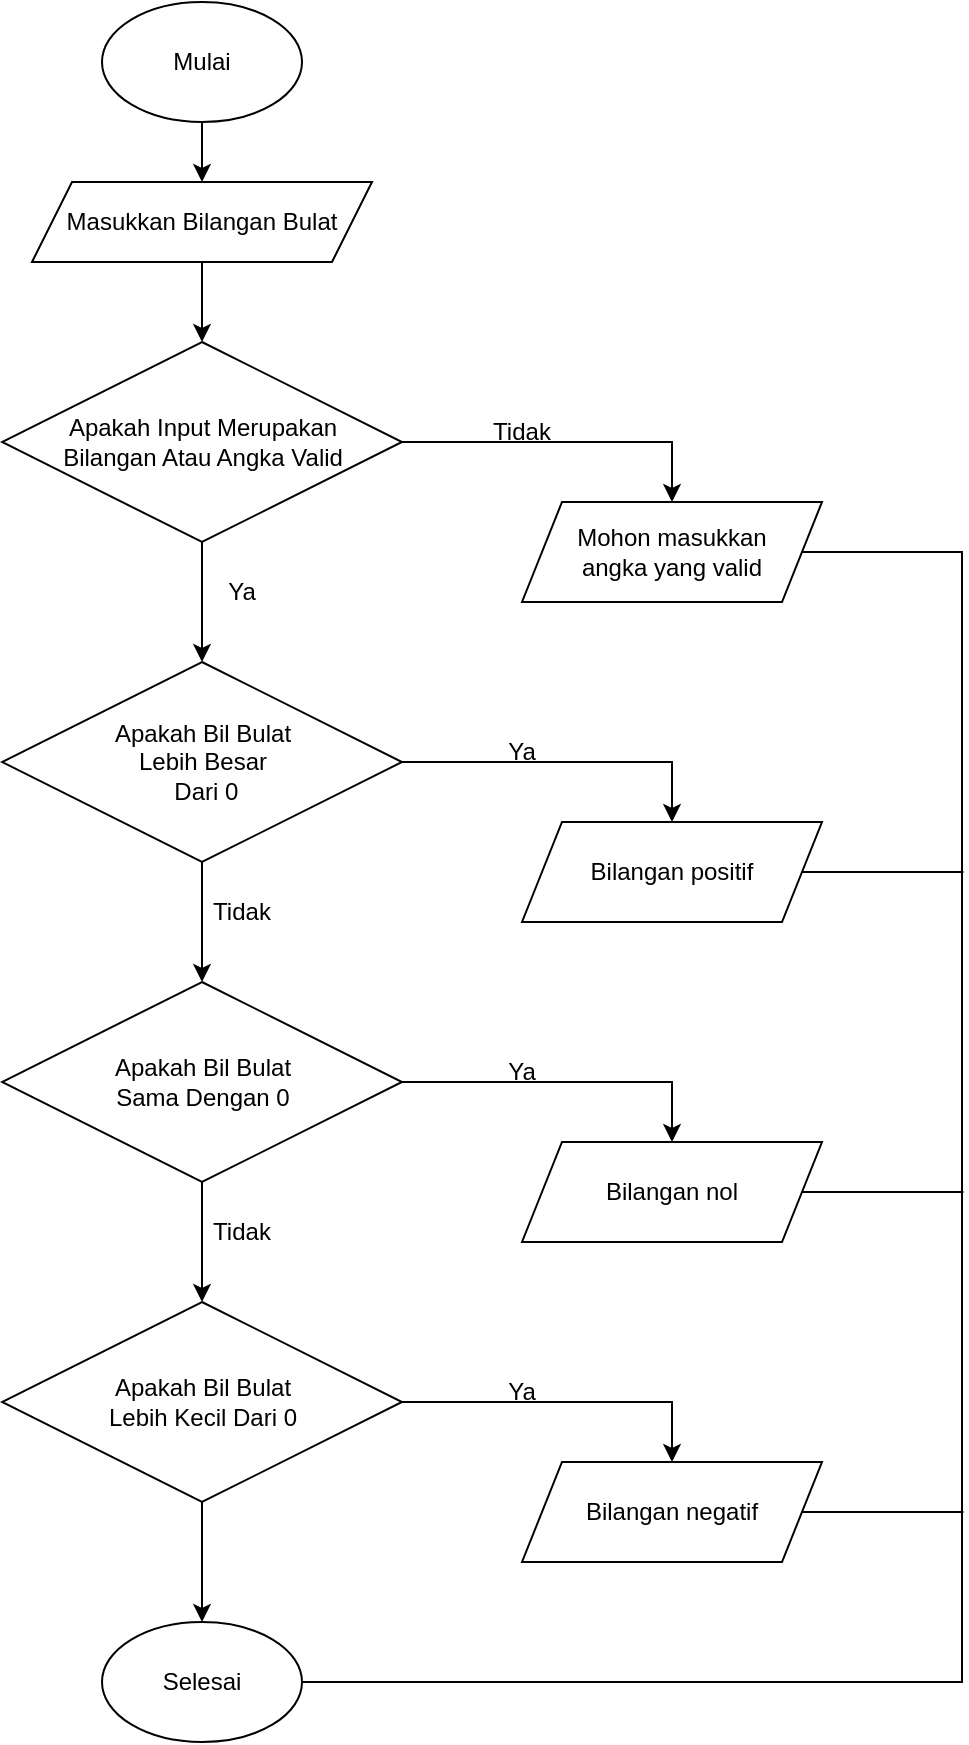 <mxfile version="21.7.1" type="device">
  <diagram name="Page-1" id="_T8QraHtvLAINN_CJiGE">
    <mxGraphModel dx="874" dy="456" grid="1" gridSize="10" guides="1" tooltips="1" connect="1" arrows="1" fold="1" page="1" pageScale="1" pageWidth="850" pageHeight="1100" math="0" shadow="0">
      <root>
        <mxCell id="0" />
        <mxCell id="1" parent="0" />
        <mxCell id="Muv3UljZpu9EiJ51t89Q-1" value="Mulai" style="ellipse;whiteSpace=wrap;html=1;" vertex="1" parent="1">
          <mxGeometry x="330" y="10" width="100" height="60" as="geometry" />
        </mxCell>
        <mxCell id="Muv3UljZpu9EiJ51t89Q-3" value="Masukkan Bilangan Bulat" style="shape=parallelogram;perimeter=parallelogramPerimeter;whiteSpace=wrap;html=1;fixedSize=1;" vertex="1" parent="1">
          <mxGeometry x="295" y="100" width="170" height="40" as="geometry" />
        </mxCell>
        <mxCell id="Muv3UljZpu9EiJ51t89Q-6" value="" style="endArrow=classic;html=1;rounded=0;exitX=0.5;exitY=1;exitDx=0;exitDy=0;entryX=0.5;entryY=0;entryDx=0;entryDy=0;" edge="1" parent="1" source="Muv3UljZpu9EiJ51t89Q-1" target="Muv3UljZpu9EiJ51t89Q-3">
          <mxGeometry width="50" height="50" relative="1" as="geometry">
            <mxPoint x="410" y="100" as="sourcePoint" />
            <mxPoint x="460" y="50" as="targetPoint" />
          </mxGeometry>
        </mxCell>
        <mxCell id="Muv3UljZpu9EiJ51t89Q-10" value="" style="endArrow=classic;html=1;rounded=0;exitX=0.5;exitY=1;exitDx=0;exitDy=0;" edge="1" parent="1" source="Muv3UljZpu9EiJ51t89Q-3">
          <mxGeometry width="50" height="50" relative="1" as="geometry">
            <mxPoint x="410" y="220" as="sourcePoint" />
            <mxPoint x="380" y="180" as="targetPoint" />
          </mxGeometry>
        </mxCell>
        <mxCell id="Muv3UljZpu9EiJ51t89Q-12" value="Apakah Input Merupakan &lt;br&gt;Bilangan Atau Angka Valid" style="rhombus;html=1;verticalAlign=middle;" vertex="1" parent="1">
          <mxGeometry x="280" y="180" width="200" height="100" as="geometry" />
        </mxCell>
        <mxCell id="Muv3UljZpu9EiJ51t89Q-13" value="" style="endArrow=classic;html=1;rounded=0;exitX=1;exitY=0.5;exitDx=0;exitDy=0;edgeStyle=elbowEdgeStyle;elbow=vertical;entryX=0.5;entryY=0;entryDx=0;entryDy=0;" edge="1" parent="1" source="Muv3UljZpu9EiJ51t89Q-12" target="Muv3UljZpu9EiJ51t89Q-14">
          <mxGeometry width="50" height="50" relative="1" as="geometry">
            <mxPoint x="490" y="210" as="sourcePoint" />
            <mxPoint x="620" y="230" as="targetPoint" />
            <Array as="points">
              <mxPoint x="550" y="230" />
            </Array>
          </mxGeometry>
        </mxCell>
        <mxCell id="Muv3UljZpu9EiJ51t89Q-14" value="Mohon masukkan&lt;br&gt;angka yang valid" style="shape=parallelogram;perimeter=parallelogramPerimeter;whiteSpace=wrap;html=1;fixedSize=1;" vertex="1" parent="1">
          <mxGeometry x="540" y="260" width="150" height="50" as="geometry" />
        </mxCell>
        <mxCell id="Muv3UljZpu9EiJ51t89Q-15" value="Tidak" style="text;strokeColor=none;align=center;fillColor=none;html=1;verticalAlign=middle;whiteSpace=wrap;rounded=0;" vertex="1" parent="1">
          <mxGeometry x="510" y="210" width="60" height="30" as="geometry" />
        </mxCell>
        <mxCell id="Muv3UljZpu9EiJ51t89Q-16" value="" style="endArrow=classic;html=1;rounded=0;exitX=0.5;exitY=1;exitDx=0;exitDy=0;entryX=0.5;entryY=0;entryDx=0;entryDy=0;" edge="1" parent="1" source="Muv3UljZpu9EiJ51t89Q-12" target="Muv3UljZpu9EiJ51t89Q-17">
          <mxGeometry width="50" height="50" relative="1" as="geometry">
            <mxPoint x="380" y="340" as="sourcePoint" />
            <mxPoint x="380" y="340" as="targetPoint" />
          </mxGeometry>
        </mxCell>
        <mxCell id="Muv3UljZpu9EiJ51t89Q-17" value="Apakah Bil Bulat&lt;br style=&quot;border-color: var(--border-color);&quot;&gt;Lebih Besar&lt;br style=&quot;border-color: var(--border-color);&quot;&gt;&amp;nbsp;Dari 0" style="rhombus;html=1;verticalAlign=middle;" vertex="1" parent="1">
          <mxGeometry x="280" y="340" width="200" height="100" as="geometry" />
        </mxCell>
        <mxCell id="Muv3UljZpu9EiJ51t89Q-18" value="" style="endArrow=classic;html=1;rounded=0;edgeStyle=elbowEdgeStyle;elbow=vertical;entryX=0.5;entryY=0;entryDx=0;entryDy=0;exitX=1;exitY=0.5;exitDx=0;exitDy=0;" edge="1" parent="1" target="Muv3UljZpu9EiJ51t89Q-19" source="Muv3UljZpu9EiJ51t89Q-17">
          <mxGeometry width="50" height="50" relative="1" as="geometry">
            <mxPoint x="490" y="400" as="sourcePoint" />
            <mxPoint x="620" y="390" as="targetPoint" />
            <Array as="points">
              <mxPoint x="550" y="390" />
            </Array>
          </mxGeometry>
        </mxCell>
        <mxCell id="Muv3UljZpu9EiJ51t89Q-19" value="Bilangan positif" style="shape=parallelogram;perimeter=parallelogramPerimeter;whiteSpace=wrap;html=1;fixedSize=1;" vertex="1" parent="1">
          <mxGeometry x="540" y="420" width="150" height="50" as="geometry" />
        </mxCell>
        <mxCell id="Muv3UljZpu9EiJ51t89Q-20" value="Ya" style="text;strokeColor=none;align=center;fillColor=none;html=1;verticalAlign=middle;whiteSpace=wrap;rounded=0;" vertex="1" parent="1">
          <mxGeometry x="510" y="370" width="60" height="30" as="geometry" />
        </mxCell>
        <mxCell id="Muv3UljZpu9EiJ51t89Q-22" value="Ya" style="text;strokeColor=none;align=center;fillColor=none;html=1;verticalAlign=middle;whiteSpace=wrap;rounded=0;" vertex="1" parent="1">
          <mxGeometry x="370" y="290" width="60" height="30" as="geometry" />
        </mxCell>
        <mxCell id="Muv3UljZpu9EiJ51t89Q-23" value="" style="endArrow=classic;html=1;rounded=0;exitX=0.5;exitY=1;exitDx=0;exitDy=0;entryX=0.5;entryY=0;entryDx=0;entryDy=0;" edge="1" parent="1">
          <mxGeometry width="50" height="50" relative="1" as="geometry">
            <mxPoint x="380" y="440" as="sourcePoint" />
            <mxPoint x="380" y="500" as="targetPoint" />
          </mxGeometry>
        </mxCell>
        <mxCell id="Muv3UljZpu9EiJ51t89Q-24" value="Tidak" style="text;strokeColor=none;align=center;fillColor=none;html=1;verticalAlign=middle;whiteSpace=wrap;rounded=0;" vertex="1" parent="1">
          <mxGeometry x="370" y="450" width="60" height="30" as="geometry" />
        </mxCell>
        <mxCell id="Muv3UljZpu9EiJ51t89Q-25" value="Apakah Bil Bulat &lt;br&gt;Sama Dengan 0" style="rhombus;html=1;verticalAlign=middle;" vertex="1" parent="1">
          <mxGeometry x="280" y="500" width="200" height="100" as="geometry" />
        </mxCell>
        <mxCell id="Muv3UljZpu9EiJ51t89Q-26" value="" style="endArrow=classic;html=1;rounded=0;edgeStyle=elbowEdgeStyle;elbow=vertical;entryX=0.5;entryY=0;entryDx=0;entryDy=0;exitX=1;exitY=0.5;exitDx=0;exitDy=0;" edge="1" parent="1" source="Muv3UljZpu9EiJ51t89Q-25" target="Muv3UljZpu9EiJ51t89Q-27">
          <mxGeometry width="50" height="50" relative="1" as="geometry">
            <mxPoint x="490" y="560" as="sourcePoint" />
            <mxPoint x="620" y="550" as="targetPoint" />
            <Array as="points">
              <mxPoint x="550" y="550" />
            </Array>
          </mxGeometry>
        </mxCell>
        <mxCell id="Muv3UljZpu9EiJ51t89Q-27" value="Bilangan nol" style="shape=parallelogram;perimeter=parallelogramPerimeter;whiteSpace=wrap;html=1;fixedSize=1;" vertex="1" parent="1">
          <mxGeometry x="540" y="580" width="150" height="50" as="geometry" />
        </mxCell>
        <mxCell id="Muv3UljZpu9EiJ51t89Q-28" value="Ya" style="text;strokeColor=none;align=center;fillColor=none;html=1;verticalAlign=middle;whiteSpace=wrap;rounded=0;" vertex="1" parent="1">
          <mxGeometry x="510" y="530" width="60" height="30" as="geometry" />
        </mxCell>
        <mxCell id="Muv3UljZpu9EiJ51t89Q-29" value="" style="endArrow=classic;html=1;rounded=0;exitX=0.5;exitY=1;exitDx=0;exitDy=0;entryX=0.5;entryY=0;entryDx=0;entryDy=0;" edge="1" parent="1">
          <mxGeometry width="50" height="50" relative="1" as="geometry">
            <mxPoint x="380" y="600" as="sourcePoint" />
            <mxPoint x="380" y="660" as="targetPoint" />
          </mxGeometry>
        </mxCell>
        <mxCell id="Muv3UljZpu9EiJ51t89Q-30" value="Tidak" style="text;strokeColor=none;align=center;fillColor=none;html=1;verticalAlign=middle;whiteSpace=wrap;rounded=0;" vertex="1" parent="1">
          <mxGeometry x="370" y="610" width="60" height="30" as="geometry" />
        </mxCell>
        <mxCell id="Muv3UljZpu9EiJ51t89Q-31" value="Apakah Bil Bulat &lt;br&gt;Lebih Kecil Dari 0" style="rhombus;html=1;verticalAlign=middle;" vertex="1" parent="1">
          <mxGeometry x="280" y="660" width="200" height="100" as="geometry" />
        </mxCell>
        <mxCell id="Muv3UljZpu9EiJ51t89Q-32" value="" style="endArrow=classic;html=1;rounded=0;edgeStyle=elbowEdgeStyle;elbow=vertical;entryX=0.5;entryY=0;entryDx=0;entryDy=0;exitX=1;exitY=0.5;exitDx=0;exitDy=0;" edge="1" parent="1" source="Muv3UljZpu9EiJ51t89Q-31" target="Muv3UljZpu9EiJ51t89Q-33">
          <mxGeometry width="50" height="50" relative="1" as="geometry">
            <mxPoint x="490" y="720" as="sourcePoint" />
            <mxPoint x="620" y="710" as="targetPoint" />
            <Array as="points">
              <mxPoint x="550" y="710" />
            </Array>
          </mxGeometry>
        </mxCell>
        <mxCell id="Muv3UljZpu9EiJ51t89Q-33" value="Bilangan negatif" style="shape=parallelogram;perimeter=parallelogramPerimeter;whiteSpace=wrap;html=1;fixedSize=1;" vertex="1" parent="1">
          <mxGeometry x="540" y="740" width="150" height="50" as="geometry" />
        </mxCell>
        <mxCell id="Muv3UljZpu9EiJ51t89Q-34" value="Ya" style="text;strokeColor=none;align=center;fillColor=none;html=1;verticalAlign=middle;whiteSpace=wrap;rounded=0;" vertex="1" parent="1">
          <mxGeometry x="510" y="690" width="60" height="30" as="geometry" />
        </mxCell>
        <mxCell id="Muv3UljZpu9EiJ51t89Q-35" value="" style="endArrow=classic;html=1;rounded=0;exitX=0.5;exitY=1;exitDx=0;exitDy=0;entryX=0.5;entryY=0;entryDx=0;entryDy=0;" edge="1" parent="1">
          <mxGeometry width="50" height="50" relative="1" as="geometry">
            <mxPoint x="380" y="760" as="sourcePoint" />
            <mxPoint x="380" y="820" as="targetPoint" />
          </mxGeometry>
        </mxCell>
        <mxCell id="Muv3UljZpu9EiJ51t89Q-37" value="Selesai" style="ellipse;whiteSpace=wrap;html=1;" vertex="1" parent="1">
          <mxGeometry x="330" y="820" width="100" height="60" as="geometry" />
        </mxCell>
        <mxCell id="Muv3UljZpu9EiJ51t89Q-41" value="" style="endArrow=none;html=1;rounded=0;exitX=1;exitY=0.5;exitDx=0;exitDy=0;edgeStyle=elbowEdgeStyle;entryX=1;entryY=0.5;entryDx=0;entryDy=0;" edge="1" parent="1" source="Muv3UljZpu9EiJ51t89Q-14" target="Muv3UljZpu9EiJ51t89Q-37">
          <mxGeometry width="50" height="50" relative="1" as="geometry">
            <mxPoint x="720" y="300" as="sourcePoint" />
            <mxPoint x="760" y="860" as="targetPoint" />
            <Array as="points">
              <mxPoint x="760" y="570" />
            </Array>
          </mxGeometry>
        </mxCell>
        <mxCell id="Muv3UljZpu9EiJ51t89Q-42" value="" style="endArrow=none;html=1;rounded=0;" edge="1" parent="1" source="Muv3UljZpu9EiJ51t89Q-19">
          <mxGeometry width="50" height="50" relative="1" as="geometry">
            <mxPoint x="690" y="495" as="sourcePoint" />
            <mxPoint x="760.711" y="445" as="targetPoint" />
          </mxGeometry>
        </mxCell>
        <mxCell id="Muv3UljZpu9EiJ51t89Q-44" value="" style="endArrow=none;html=1;rounded=0;" edge="1" parent="1" source="Muv3UljZpu9EiJ51t89Q-27">
          <mxGeometry width="50" height="50" relative="1" as="geometry">
            <mxPoint x="690" y="655" as="sourcePoint" />
            <mxPoint x="760.711" y="605" as="targetPoint" />
          </mxGeometry>
        </mxCell>
        <mxCell id="Muv3UljZpu9EiJ51t89Q-46" value="" style="endArrow=none;html=1;rounded=0;" edge="1" parent="1" source="Muv3UljZpu9EiJ51t89Q-33">
          <mxGeometry width="50" height="50" relative="1" as="geometry">
            <mxPoint x="690" y="815" as="sourcePoint" />
            <mxPoint x="760.711" y="765" as="targetPoint" />
          </mxGeometry>
        </mxCell>
      </root>
    </mxGraphModel>
  </diagram>
</mxfile>
